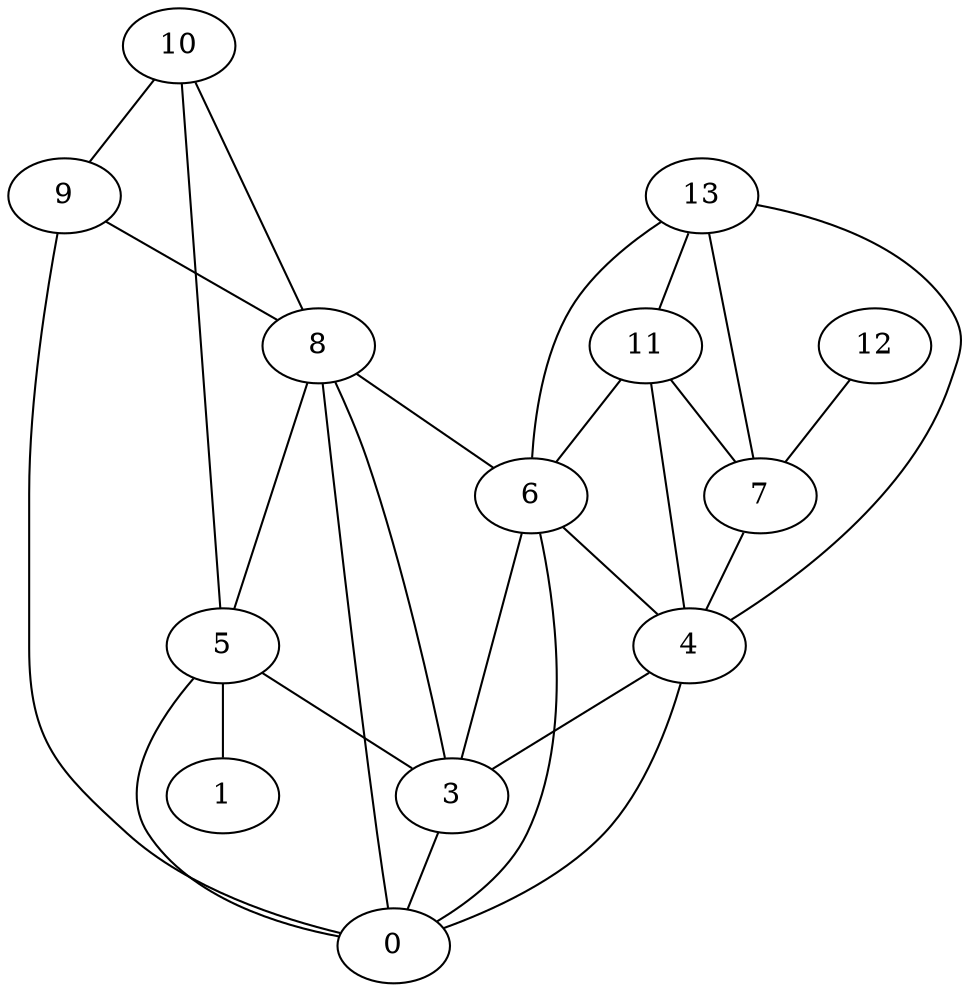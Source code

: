 digraph "sensornet-topology" {
label = "";
rankdir="BT";"0"->"3" [arrowhead = "both"] 
"0"->"4" [arrowhead = "both"] 
"0"->"5" [arrowhead = "both"] 
"0"->"6" [arrowhead = "both"] 
"0"->"8" [arrowhead = "both"] 
"0"->"9" [arrowhead = "both"] 
"1"->"5" [arrowhead = "both"] 
"3"->"4" [arrowhead = "both"] 
"3"->"5" [arrowhead = "both"] 
"3"->"6" [arrowhead = "both"] 
"3"->"8" [arrowhead = "both"] 
"4"->"6" [arrowhead = "both"] 
"4"->"7" [arrowhead = "both"] 
"4"->"11" [arrowhead = "both"] 
"4"->"13" [arrowhead = "both"] 
"5"->"8" [arrowhead = "both"] 
"5"->"10" [arrowhead = "both"] 
"6"->"8" [arrowhead = "both"] 
"6"->"11" [arrowhead = "both"] 
"6"->"13" [arrowhead = "both"] 
"7"->"11" [arrowhead = "both"] 
"7"->"12" [arrowhead = "both"] 
"7"->"13" [arrowhead = "both"] 
"8"->"9" [arrowhead = "both"] 
"8"->"10" [arrowhead = "both"] 
"9"->"10" [arrowhead = "both"] 
"11"->"13" [arrowhead = "both"] 
}
